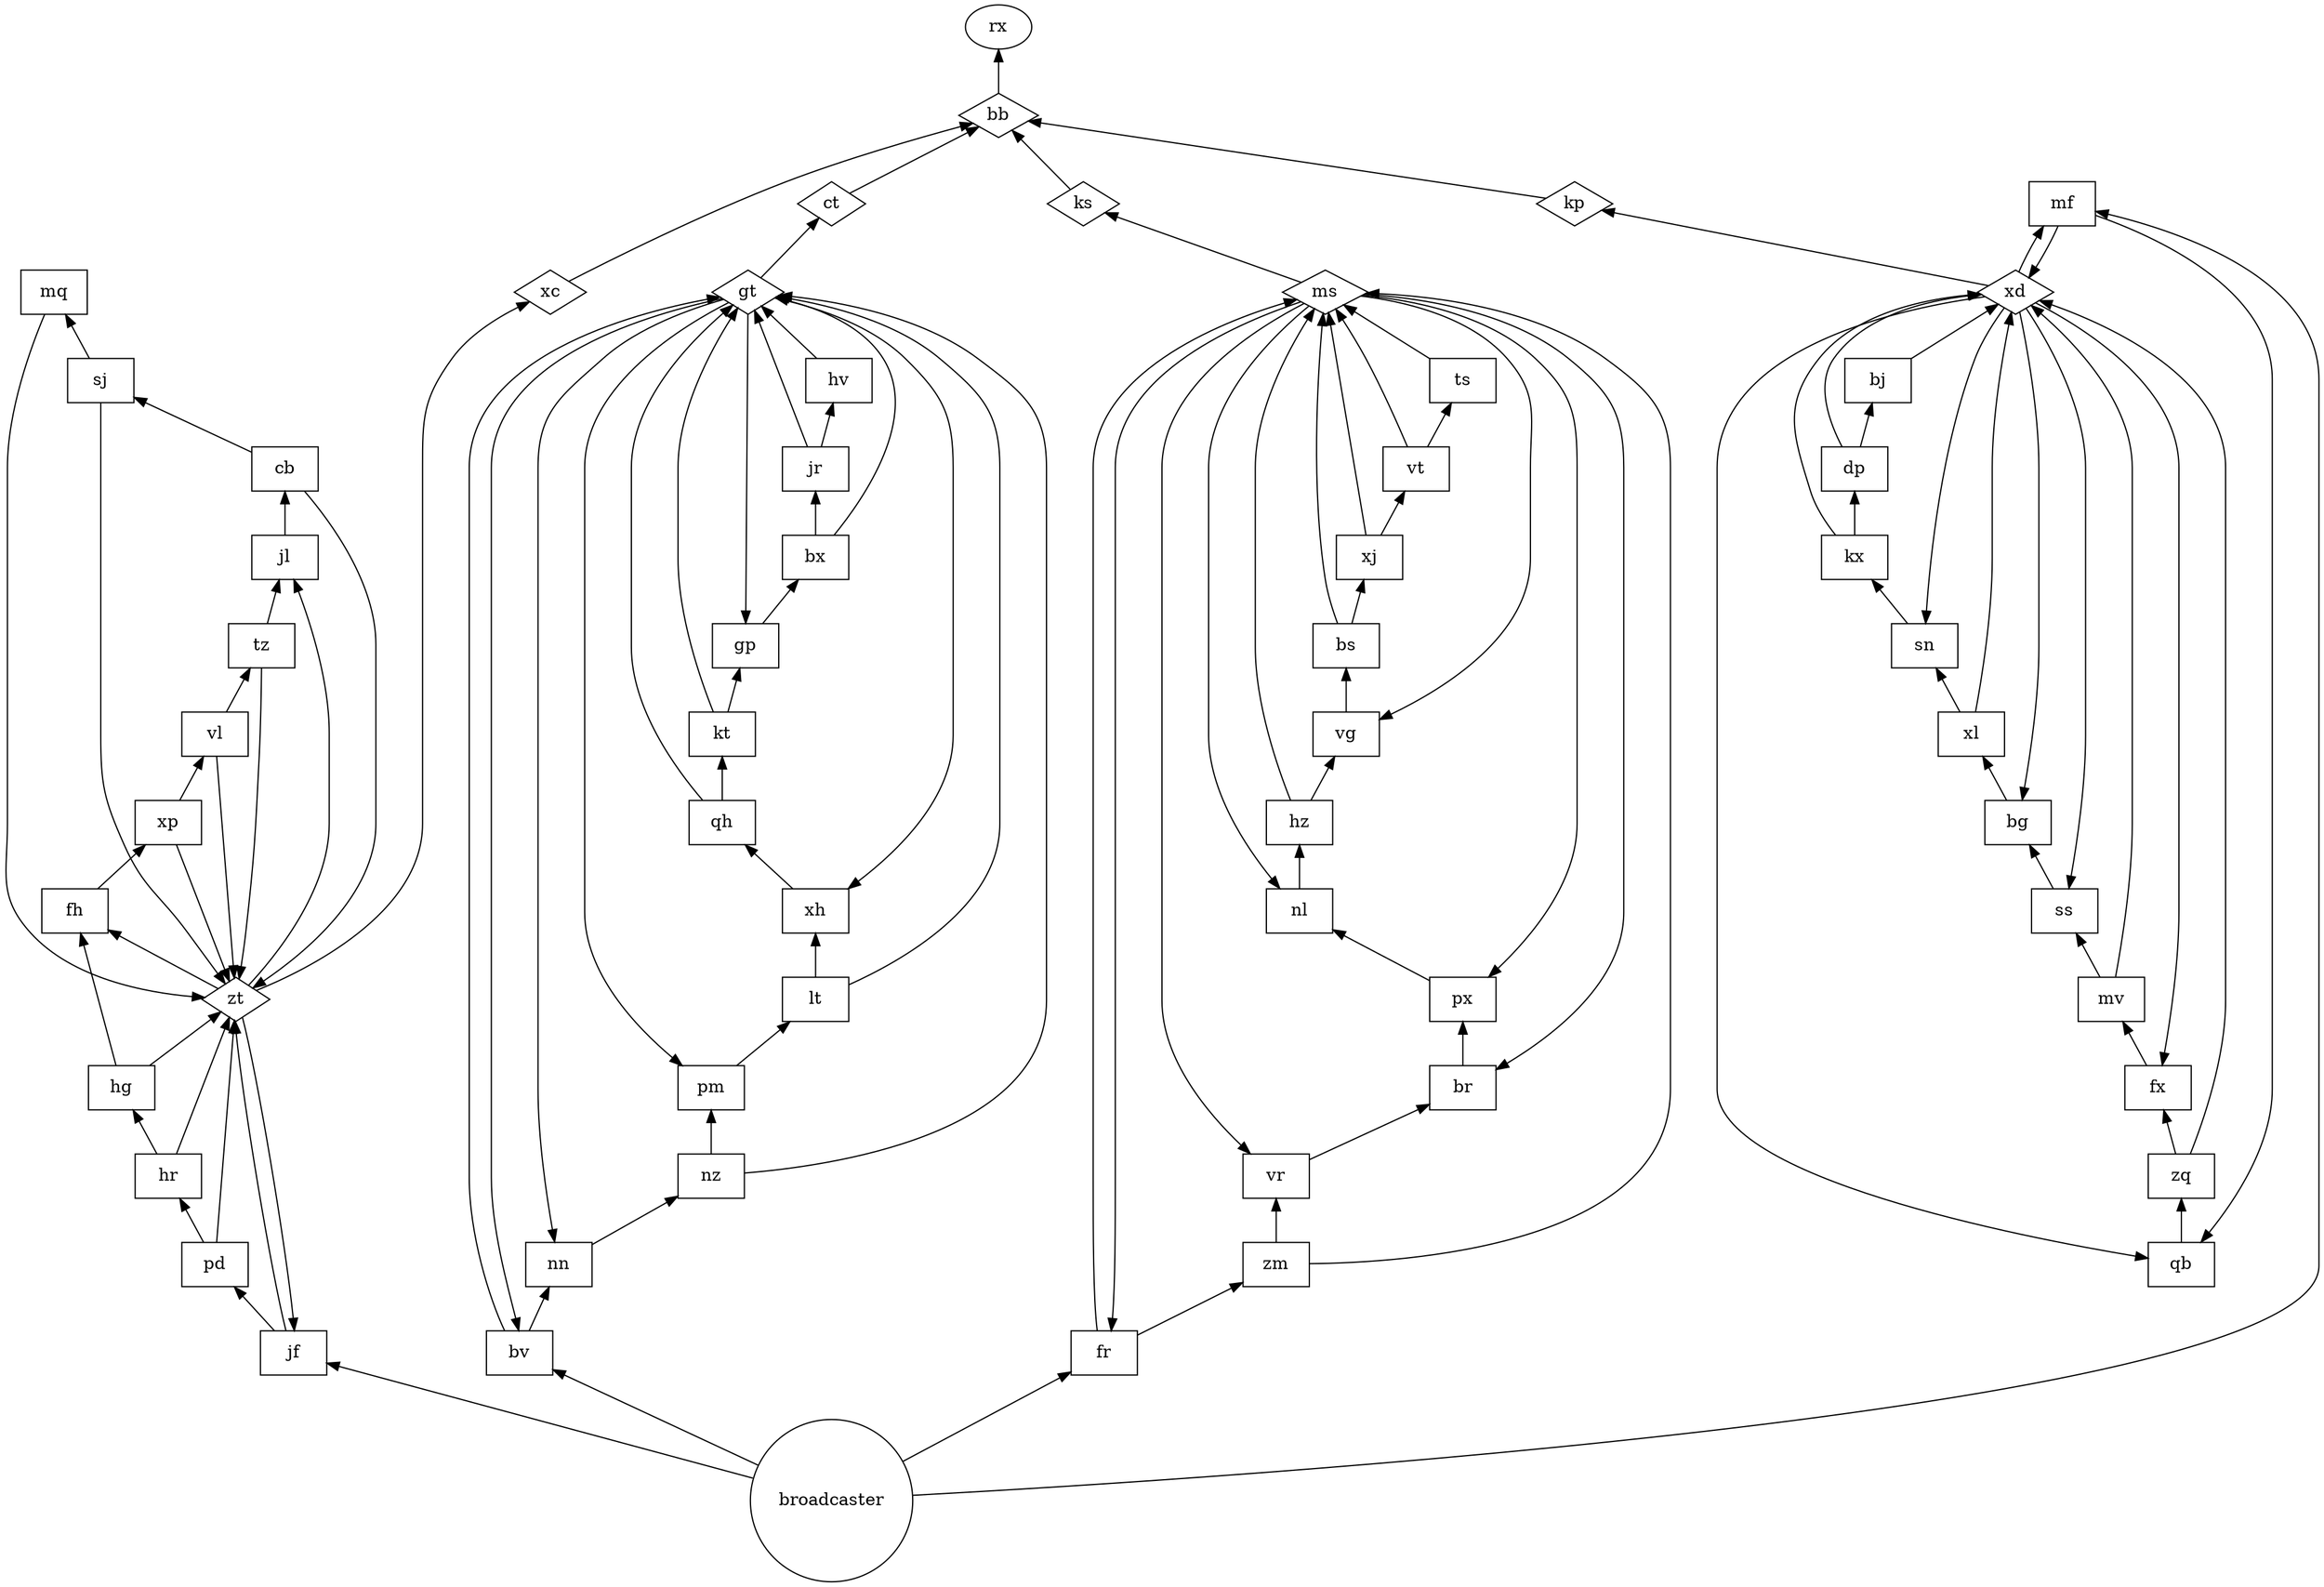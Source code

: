 digraph D {
edge [dir="back"];
mq [shape=box]
jr [shape=box]
qh [shape=box]
hr [shape=box]
px [shape=box]
fx [shape=box]
tz [shape=box]
mv [shape=box]
cb [shape=box]
sn [shape=box]
xp [shape=box]
nl [shape=box]
dp [shape=box]
zq [shape=box]
hv [shape=box]
zm [shape=box]
ct [shape=diamond]
xd [shape=diamond]
kp [shape=diamond]
gt [shape=diamond]
ss [shape=box]
zt [shape=diamond]
ms [shape=diamond]
xj [shape=box]
ts [shape=box]
lt [shape=box]
gp [shape=box]
br [shape=box]
sj [shape=box]
broadcaster [shape=circle]
jl [shape=box]
mf [shape=box]
vl [shape=box]
ks [shape=diamond]
bb [shape=diamond]
bv [shape=box]
bs [shape=box]
vt [shape=box]
nn [shape=box]
nz [shape=box]
xh [shape=box]
xl [shape=box]
fr [shape=box]
pd [shape=box]
pm [shape=box]
vg [shape=box]
bj [shape=box]
fh [shape=box]
qb [shape=box]
kx [shape=box]
bx [shape=box]
vr [shape=box]
hg [shape=box]
kt [shape=box]
hz [shape=box]
jf [shape=box]
bg [shape=box]
xc [shape=diamond]
zt -> mq
gt -> jr
hv -> jr
gt -> qh
kt -> qh
hg -> hr
zt -> hr
nl -> px
mv -> fx
jl -> tz
zt -> tz
xd -> mv
ss -> mv
sj -> cb
zt -> cb
kx -> sn
vl -> xp
zt -> xp
hz -> nl
bj -> dp
xd -> dp
xd -> zq
fx -> zq
gt -> hv
ms -> zm
vr -> zm
bb -> ct
kp -> xd
bg -> xd
ss -> xd
sn -> xd
mf -> xd
qb -> xd
fx -> xd
bb -> kp
pm -> gt
xh -> gt
gp -> gt
nn -> gt
bv -> gt
ct -> gt
bg -> ss
jl -> zt
xc -> zt
jf -> zt
fh -> zt
br -> ms
nl -> ms
px -> ms
vg -> ms
vr -> ms
ks -> ms
fr -> ms
ms -> xj
vt -> xj
ms -> ts
gt -> lt
xh -> lt
bx -> gp
px -> br
mq -> sj
zt -> sj
fr -> broadcaster
jf -> broadcaster
mf -> broadcaster
bv -> broadcaster
cb -> jl
xd -> mf
qb -> mf
zt -> vl
tz -> vl
bb -> ks
rx -> bb
gt -> bv
nn -> bv
xj -> bs
ms -> bs
ms -> vt
ts -> vt
nz -> nn
pm -> nz
gt -> nz
qh -> xh
xd -> xl
sn -> xl
ms -> fr
zm -> fr
hr -> pd
zt -> pd
lt -> pm
bs -> vg
xd -> bj
xp -> fh
zq -> qb
dp -> kx
xd -> kx
jr -> bx
gt -> bx
br -> vr
fh -> hg
zt -> hg
gp -> kt
gt -> kt
ms -> hz
vg -> hz
zt -> jf
pd -> jf
xl -> bg
bb -> xc
}


